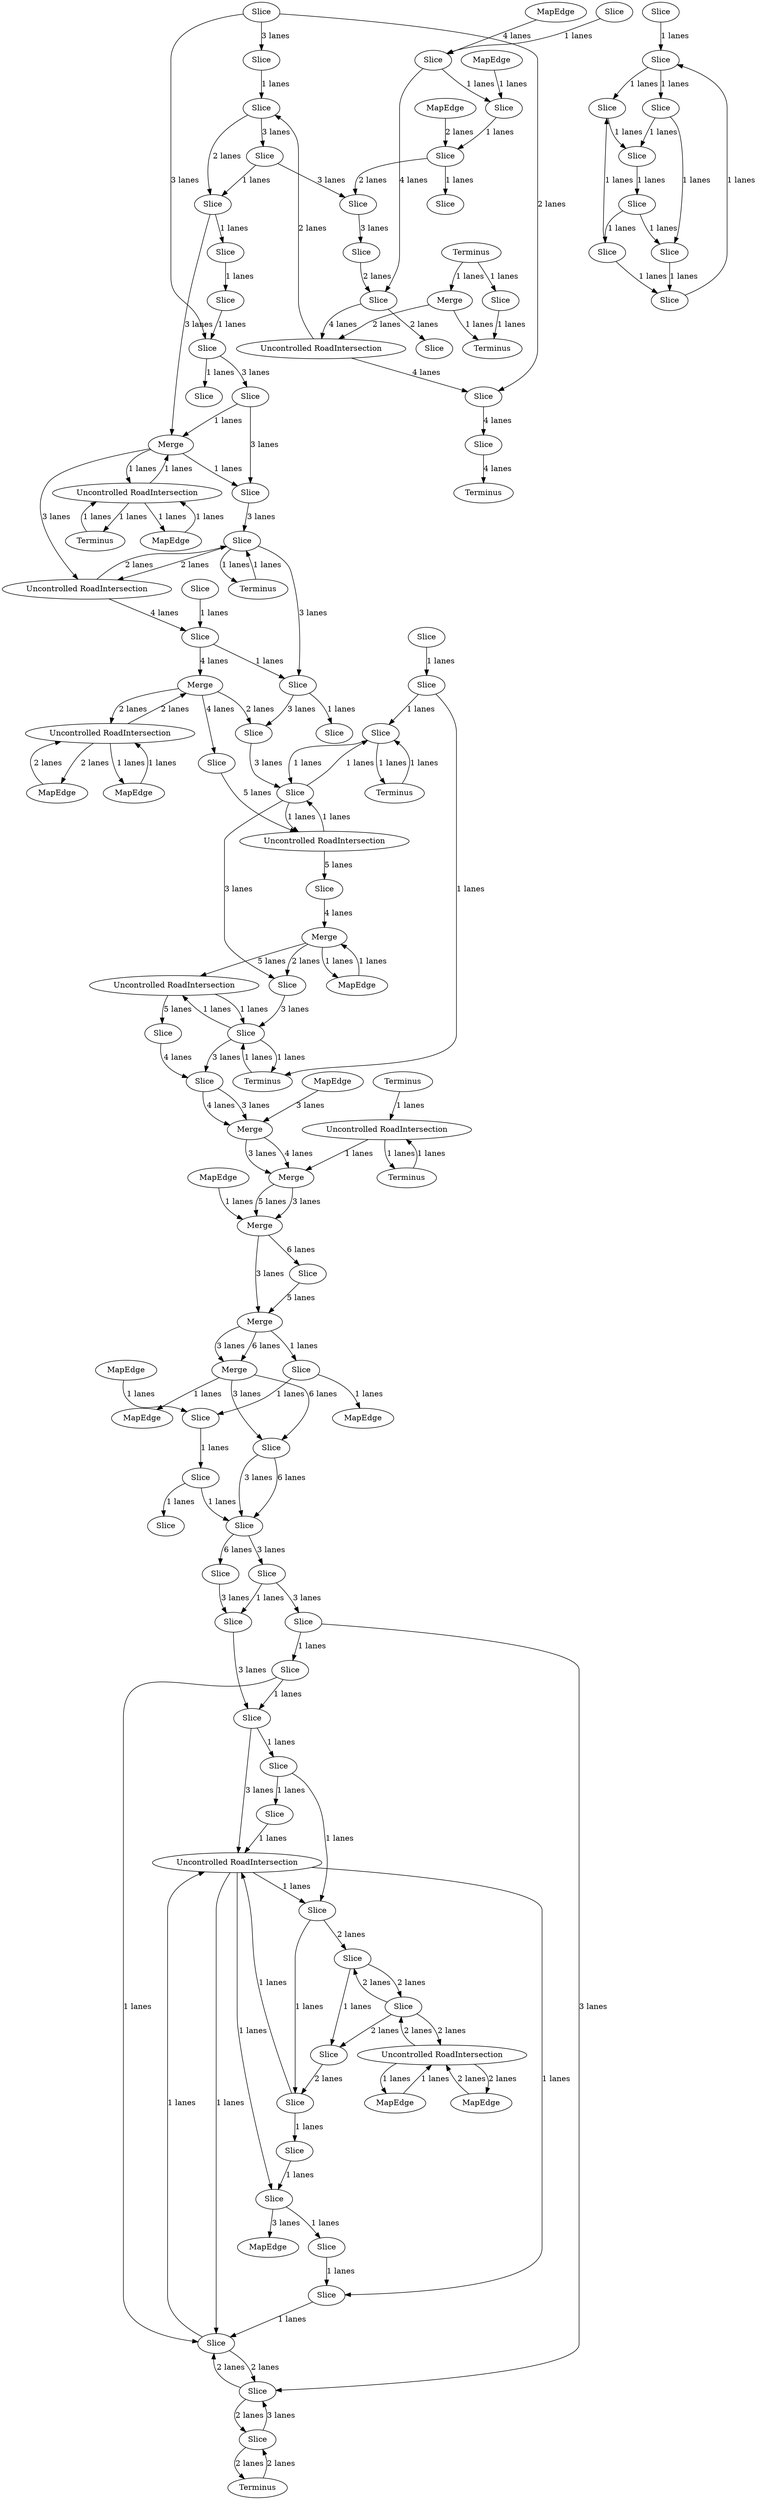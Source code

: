 digraph {
    0 [ label = "Merge" ]
    1 [ label = "MapEdge" ]
    2 [ label = "Merge" ]
    3 [ label = "MapEdge" ]
    4 [ label = "Merge" ]
    5 [ label = "MapEdge" ]
    6 [ label = "Merge" ]
    7 [ label = "Uncontrolled RoadIntersection" ]
    8 [ label = "Slice" ]
    9 [ label = "MapEdge" ]
    10 [ label = "MapEdge" ]
    11 [ label = "Slice" ]
    12 [ label = "Uncontrolled RoadIntersection" ]
    13 [ label = "Terminus" ]
    14 [ label = "MapEdge" ]
    15 [ label = "Merge" ]
    16 [ label = "MapEdge" ]
    17 [ label = "Slice" ]
    18 [ label = "Slice" ]
    19 [ label = "Uncontrolled RoadIntersection" ]
    20 [ label = "Terminus" ]
    21 [ label = "Uncontrolled RoadIntersection" ]
    22 [ label = "Slice" ]
    23 [ label = "MapEdge" ]
    24 [ label = "Slice" ]
    25 [ label = "Uncontrolled RoadIntersection" ]
    26 [ label = "MapEdge" ]
    27 [ label = "Slice" ]
    28 [ label = "Slice" ]
    29 [ label = "Slice" ]
    30 [ label = "Slice" ]
    31 [ label = "Uncontrolled RoadIntersection" ]
    32 [ label = "Slice" ]
    33 [ label = "Slice" ]
    34 [ label = "Slice" ]
    35 [ label = "Slice" ]
    36 [ label = "Slice" ]
    37 [ label = "Terminus" ]
    38 [ label = "Slice" ]
    39 [ label = "Terminus" ]
    40 [ label = "Merge" ]
    41 [ label = "MapEdge" ]
    42 [ label = "Slice" ]
    43 [ label = "Slice" ]
    44 [ label = "Slice" ]
    45 [ label = "Slice" ]
    46 [ label = "Slice" ]
    47 [ label = "Slice" ]
    48 [ label = "MapEdge" ]
    49 [ label = "Uncontrolled RoadIntersection" ]
    50 [ label = "Slice" ]
    51 [ label = "Slice" ]
    52 [ label = "Slice" ]
    53 [ label = "Slice" ]
    54 [ label = "Terminus" ]
    55 [ label = "Slice" ]
    56 [ label = "Merge" ]
    57 [ label = "Terminus" ]
    58 [ label = "Terminus" ]
    59 [ label = "Slice" ]
    60 [ label = "Slice" ]
    61 [ label = "Slice" ]
    62 [ label = "Slice" ]
    63 [ label = "MapEdge" ]
    64 [ label = "Slice" ]
    65 [ label = "Slice" ]
    66 [ label = "Merge" ]
    67 [ label = "Merge" ]
    68 [ label = "Slice" ]
    69 [ label = "Slice" ]
    70 [ label = "Terminus" ]
    71 [ label = "Slice" ]
    72 [ label = "Slice" ]
    73 [ label = "Slice" ]
    74 [ label = "Slice" ]
    75 [ label = "MapEdge" ]
    76 [ label = "Slice" ]
    77 [ label = "Slice" ]
    78 [ label = "MapEdge" ]
    79 [ label = "Slice" ]
    80 [ label = "Slice" ]
    81 [ label = "Slice" ]
    82 [ label = "Slice" ]
    83 [ label = "Slice" ]
    84 [ label = "Uncontrolled RoadIntersection" ]
    85 [ label = "Terminus" ]
    86 [ label = "Slice" ]
    87 [ label = "Slice" ]
    88 [ label = "Slice" ]
    89 [ label = "Slice" ]
    90 [ label = "Slice" ]
    91 [ label = "Slice" ]
    92 [ label = "Slice" ]
    93 [ label = "Slice" ]
    94 [ label = "Slice" ]
    95 [ label = "Slice" ]
    96 [ label = "Slice" ]
    97 [ label = "Uncontrolled RoadIntersection" ]
    98 [ label = "Terminus" ]
    99 [ label = "Slice" ]
    100 [ label = "MapEdge" ]
    101 [ label = "Slice" ]
    102 [ label = "Slice" ]
    103 [ label = "Slice" ]
    104 [ label = "Slice" ]
    105 [ label = "Slice" ]
    106 [ label = "Slice" ]
    107 [ label = "Slice" ]
    108 [ label = "Slice" ]
    109 [ label = "Slice" ]
    110 [ label = "Slice" ]
    111 [ label = "Slice" ]
    112 [ label = "Slice" ]
    113 [ label = "Slice" ]
    114 [ label = "Slice" ]
    115 [ label = "Slice" ]
    116 [ label = "Slice" ]
    117 [ label = "Slice" ]
    1 -> 2 [ label = "1 lanes" ]
    2 -> 1 [ label = "1 lanes" ]
    3 -> 25 [ label = "2 lanes" ]
    25 -> 3 [ label = "2 lanes" ]
    25 -> 4 [ label = "2 lanes" ]
    4 -> 25 [ label = "2 lanes" ]
    5 -> 97 [ label = "1 lanes" ]
    97 -> 5 [ label = "1 lanes" ]
    97 -> 6 [ label = "1 lanes" ]
    6 -> 97 [ label = "1 lanes" ]
    7 -> 8 [ label = "2 lanes" ]
    8 -> 7 [ label = "2 lanes" ]
    9 -> 66 [ label = "3 lanes" ]
    10 -> 18 [ label = "1 lanes" ]
    18 -> 11 [ label = "1 lanes" ]
    11 -> 38 [ label = "1 lanes" ]
    12 -> 64 [ label = "1 lanes" ]
    64 -> 12 [ label = "1 lanes" ]
    64 -> 107 [ label = "1 lanes" ]
    107 -> 64 [ label = "1 lanes" ]
    107 -> 13 [ label = "1 lanes" ]
    13 -> 107 [ label = "1 lanes" ]
    14 -> 67 [ label = "1 lanes" ]
    15 -> 16 [ label = "1 lanes" ]
    17 -> 18 [ label = "1 lanes" ]
    19 -> 65 [ label = "1 lanes" ]
    65 -> 19 [ label = "1 lanes" ]
    65 -> 20 [ label = "1 lanes" ]
    20 -> 65 [ label = "1 lanes" ]
    21 -> 22 [ label = "4 lanes" ]
    23 -> 83 [ label = "4 lanes" ]
    83 -> 24 [ label = "4 lanes" ]
    25 -> 26 [ label = "1 lanes" ]
    26 -> 25 [ label = "1 lanes" ]
    11 -> 27 [ label = "1 lanes" ]
    28 -> 112 [ label = "1 lanes" ]
    112 -> 109 [ label = "1 lanes" ]
    109 -> 111 [ label = "1 lanes" ]
    111 -> 28 [ label = "1 lanes" ]
    29 -> 30 [ label = "1 lanes" ]
    31 -> 32 [ label = "1 lanes" ]
    30 -> 33 [ label = "2 lanes" ]
    34 -> 35 [ label = "3 lanes" ]
    87 -> 6 [ label = "3 lanes" ]
    6 -> 7 [ label = "3 lanes" ]
    36 -> 37 [ label = "4 lanes" ]
    0 -> 15 [ label = "6 lanes" ]
    15 -> 99 [ label = "6 lanes" ]
    99 -> 38 [ label = "6 lanes" ]
    38 -> 34 [ label = "6 lanes" ]
    39 -> 84 [ label = "1 lanes" ]
    84 -> 40 [ label = "1 lanes" ]
    41 -> 49 [ label = "2 lanes" ]
    49 -> 41 [ label = "2 lanes" ]
    49 -> 42 [ label = "2 lanes" ]
    42 -> 49 [ label = "2 lanes" ]
    43 -> 45 [ label = "2 lanes" ]
    45 -> 43 [ label = "2 lanes" ]
    44 -> 45 [ label = "1 lanes" ]
    44 -> 46 [ label = "1 lanes" ]
    46 -> 79 [ label = "1 lanes" ]
    79 -> 47 [ label = "1 lanes" ]
    48 -> 49 [ label = "1 lanes" ]
    49 -> 48 [ label = "1 lanes" ]
    45 -> 31 [ label = "1 lanes" ]
    31 -> 45 [ label = "1 lanes" ]
    33 -> 50 [ label = "1 lanes" ]
    51 -> 102 [ label = "4 lanes" ]
    102 -> 66 [ label = "4 lanes" ]
    66 -> 40 [ label = "4 lanes" ]
    8 -> 93 [ label = "3 lanes" ]
    93 -> 52 [ label = "3 lanes" ]
    53 -> 35 [ label = "1 lanes" ]
    54 -> 55 [ label = "2 lanes" ]
    55 -> 54 [ label = "2 lanes" ]
    56 -> 21 [ label = "2 lanes" ]
    56 -> 57 [ label = "1 lanes" ]
    58 -> 56 [ label = "1 lanes" ]
    21 -> 59 [ label = "2 lanes" ]
    60 -> 90 [ label = "3 lanes" ]
    90 -> 68 [ label = "3 lanes" ]
    68 -> 95 [ label = "3 lanes" ]
    95 -> 8 [ label = "3 lanes" ]
    60 -> 22 [ label = "2 lanes" ]
    28 -> 61 [ label = "1 lanes" ]
    62 -> 28 [ label = "1 lanes" ]
    61 -> 113 [ label = "1 lanes" ]
    113 -> 108 [ label = "1 lanes" ]
    108 -> 110 [ label = "1 lanes" ]
    110 -> 61 [ label = "1 lanes" ]
    0 -> 17 [ label = "1 lanes" ]
    17 -> 63 [ label = "1 lanes" ]
    52 -> 64 [ label = "3 lanes" ]
    64 -> 69 [ label = "3 lanes" ]
    69 -> 65 [ label = "3 lanes" ]
    65 -> 102 [ label = "3 lanes" ]
    102 -> 66 [ label = "3 lanes" ]
    66 -> 40 [ label = "3 lanes" ]
    40 -> 67 [ label = "3 lanes" ]
    67 -> 0 [ label = "3 lanes" ]
    0 -> 15 [ label = "3 lanes" ]
    15 -> 99 [ label = "3 lanes" ]
    99 -> 38 [ label = "3 lanes" ]
    38 -> 53 [ label = "3 lanes" ]
    53 -> 103 [ label = "3 lanes" ]
    103 -> 43 [ label = "3 lanes" ]
    68 -> 6 [ label = "1 lanes" ]
    2 -> 69 [ label = "2 lanes" ]
    4 -> 52 [ label = "2 lanes" ]
    8 -> 70 [ label = "1 lanes" ]
    70 -> 8 [ label = "1 lanes" ]
    71 -> 24 [ label = "2 lanes" ]
    24 -> 72 [ label = "2 lanes" ]
    101 -> 76 [ label = "1 lanes" ]
    76 -> 73 [ label = "1 lanes" ]
    74 -> 71 [ label = "3 lanes" ]
    31 -> 47 [ label = "1 lanes" ]
    75 -> 76 [ label = "2 lanes" ]
    76 -> 74 [ label = "2 lanes" ]
    50 -> 32 [ label = "1 lanes" ]
    32 -> 77 [ label = "1 lanes" ]
    42 -> 30 [ label = "2 lanes" ]
    77 -> 81 [ label = "1 lanes" ]
    81 -> 45 [ label = "1 lanes" ]
    55 -> 43 [ label = "3 lanes" ]
    43 -> 55 [ label = "2 lanes" ]
    47 -> 33 [ label = "1 lanes" ]
    47 -> 29 [ label = "2 lanes" ]
    42 -> 29 [ label = "2 lanes" ]
    29 -> 42 [ label = "2 lanes" ]
    33 -> 31 [ label = "1 lanes" ]
    32 -> 78 [ label = "3 lanes" ]
    35 -> 46 [ label = "3 lanes" ]
    46 -> 31 [ label = "3 lanes" ]
    79 -> 80 [ label = "1 lanes" ]
    80 -> 31 [ label = "1 lanes" ]
    31 -> 81 [ label = "1 lanes" ]
    82 -> 83 [ label = "1 lanes" ]
    83 -> 101 [ label = "1 lanes" ]
    84 -> 85 [ label = "1 lanes" ]
    85 -> 84 [ label = "1 lanes" ]
    59 -> 92 [ label = "3 lanes" ]
    92 -> 74 [ label = "3 lanes" ]
    60 -> 86 [ label = "3 lanes" ]
    86 -> 59 [ label = "1 lanes" ]
    87 -> 88 [ label = "1 lanes" ]
    89 -> 90 [ label = "1 lanes" ]
    90 -> 91 [ label = "1 lanes" ]
    88 -> 89 [ label = "1 lanes" ]
    92 -> 87 [ label = "1 lanes" ]
    59 -> 87 [ label = "2 lanes" ]
    24 -> 21 [ label = "4 lanes" ]
    93 -> 94 [ label = "1 lanes" ]
    6 -> 95 [ label = "1 lanes" ]
    117 -> 93 [ label = "1 lanes" ]
    96 -> 117 [ label = "1 lanes" ]
    104 -> 57 [ label = "1 lanes" ]
    22 -> 36 [ label = "4 lanes" ]
    97 -> 98 [ label = "1 lanes" ]
    98 -> 97 [ label = "1 lanes" ]
    100 -> 101 [ label = "1 lanes" ]
    103 -> 44 [ label = "1 lanes" ]
    58 -> 104 [ label = "1 lanes" ]
    105 -> 106 [ label = "1 lanes" ]
    106 -> 20 [ label = "1 lanes" ]
    106 -> 107 [ label = "1 lanes" ]
    108 -> 109 [ label = "1 lanes" ]
    110 -> 111 [ label = "1 lanes" ]
    112 -> 113 [ label = "1 lanes" ]
    114 -> 0 [ label = "5 lanes" ]
    67 -> 114 [ label = "6 lanes" ]
    40 -> 67 [ label = "5 lanes" ]
    19 -> 51 [ label = "5 lanes" ]
    115 -> 2 [ label = "4 lanes" ]
    116 -> 12 [ label = "5 lanes" ]
    12 -> 115 [ label = "5 lanes" ]
    7 -> 117 [ label = "4 lanes" ]
    117 -> 4 [ label = "4 lanes" ]
    4 -> 116 [ label = "4 lanes" ]
    2 -> 19 [ label = "5 lanes" ]
}
